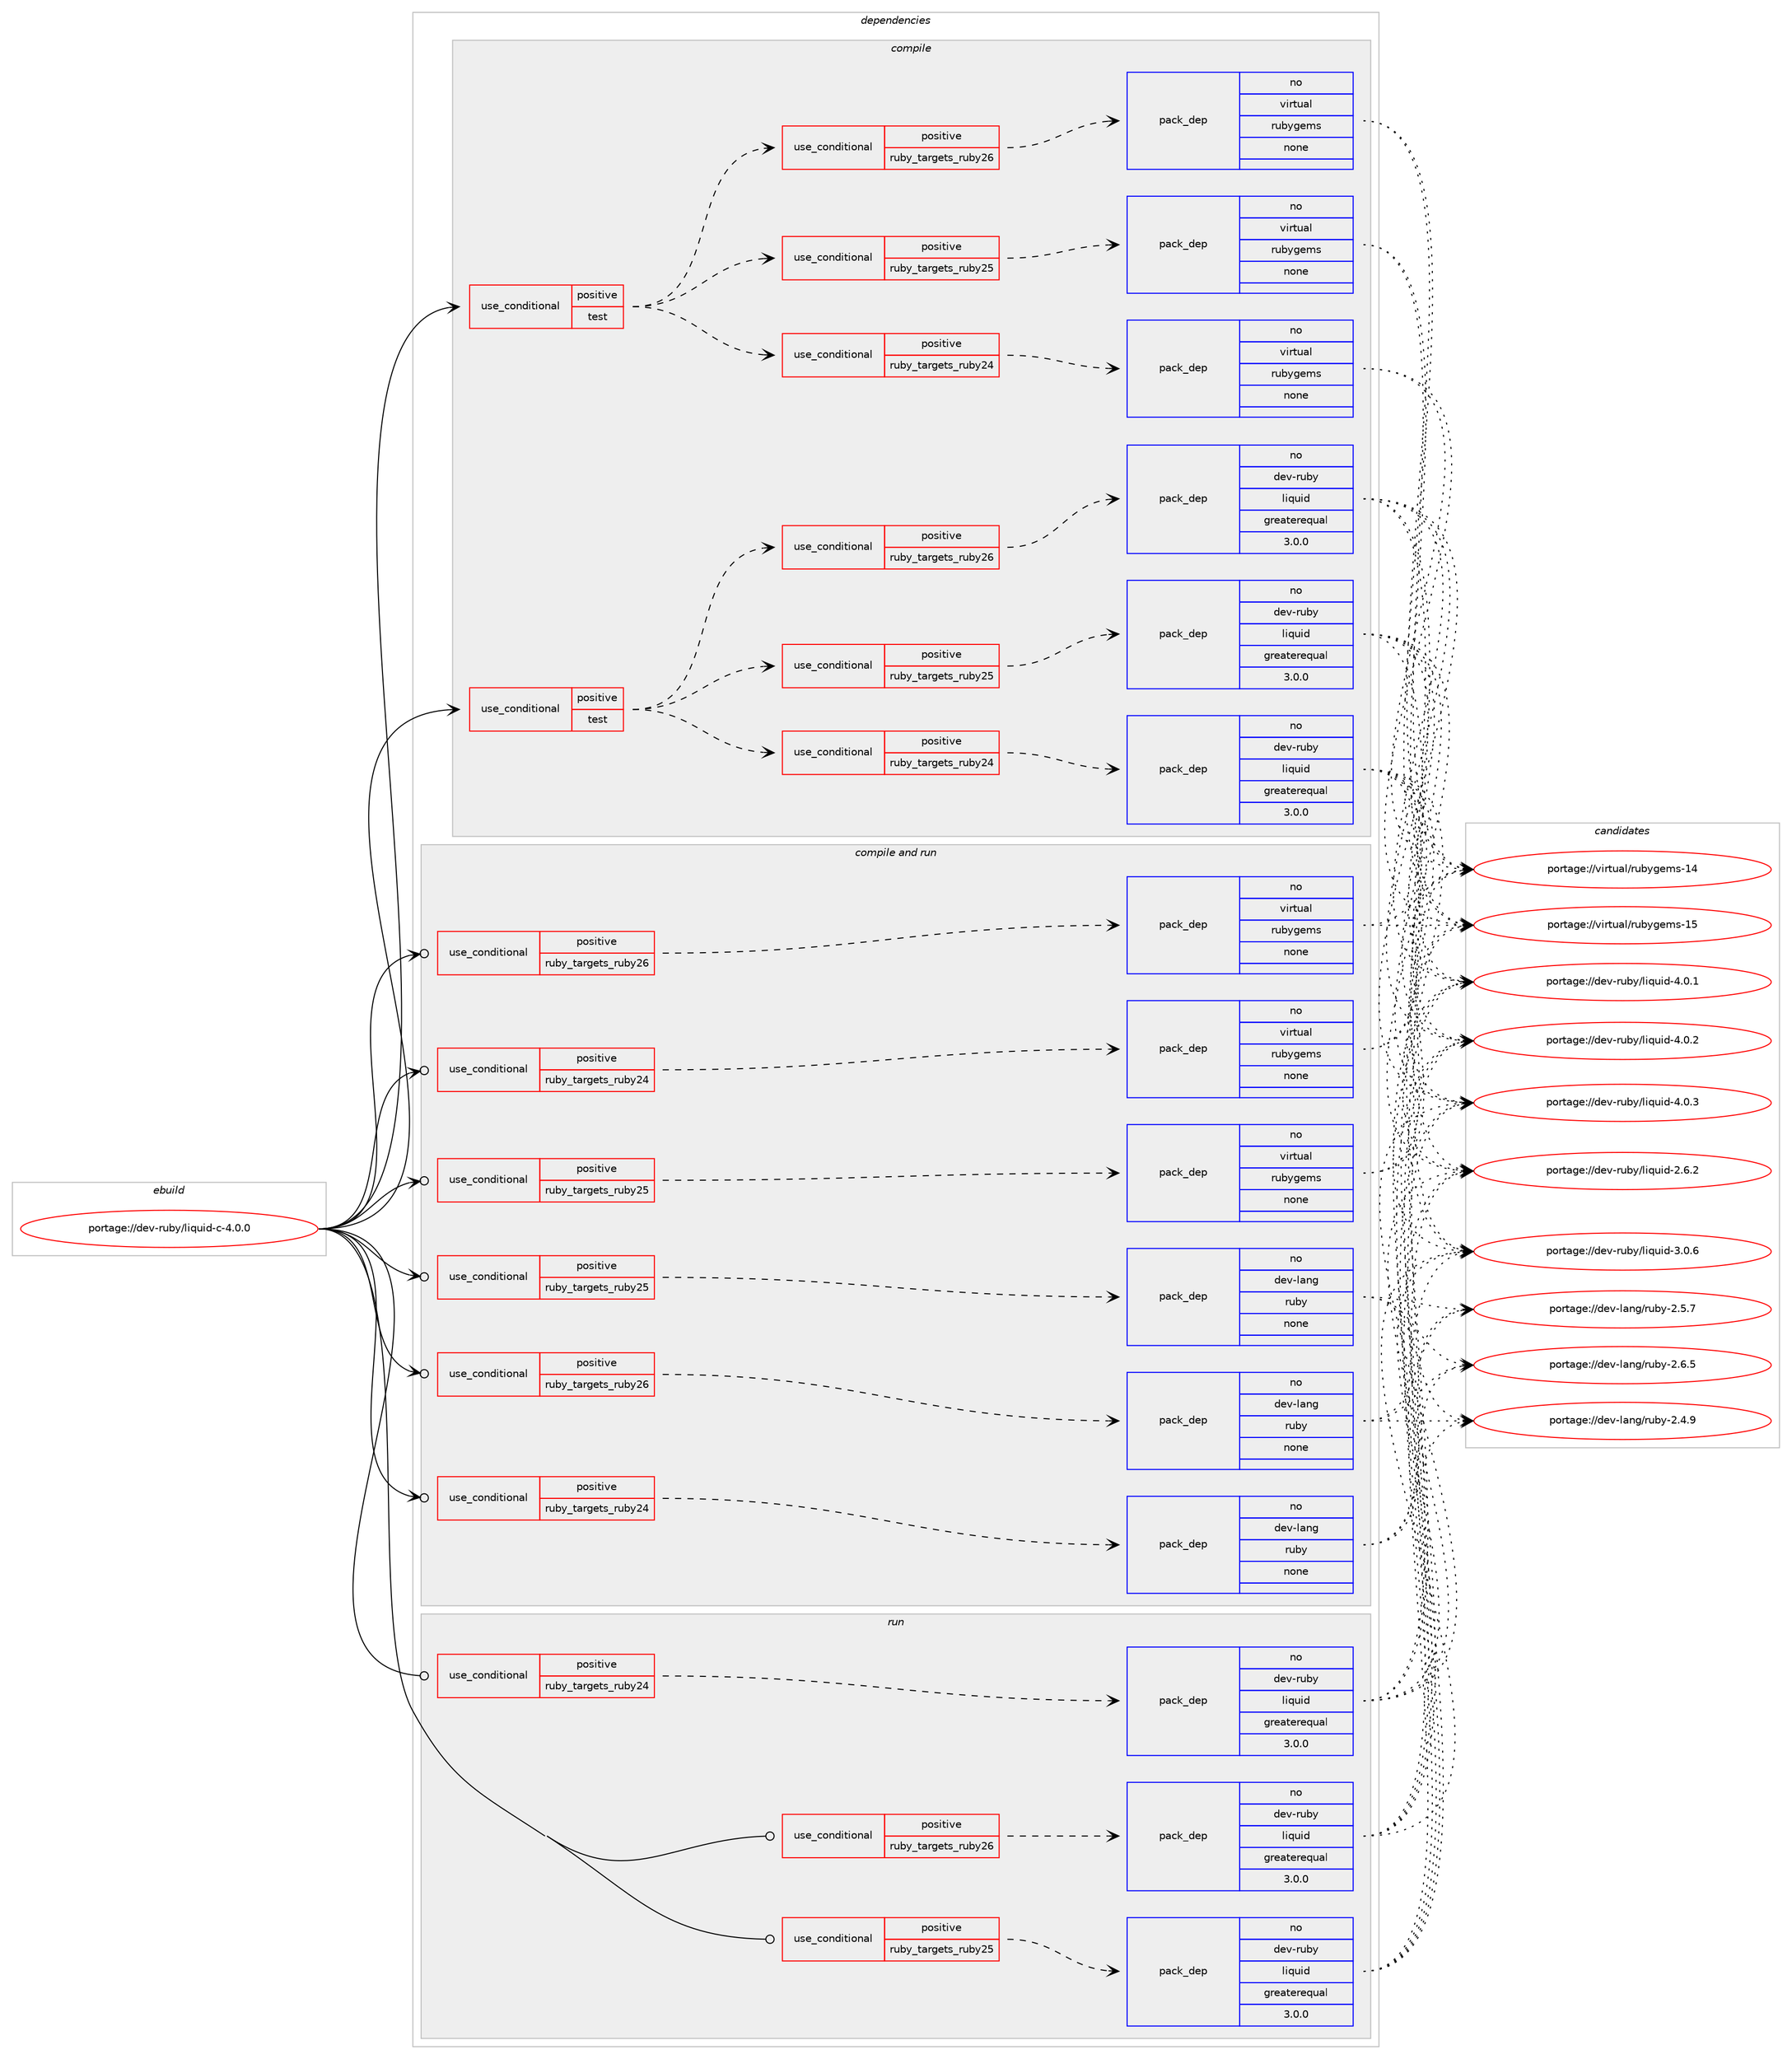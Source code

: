 digraph prolog {

# *************
# Graph options
# *************

newrank=true;
concentrate=true;
compound=true;
graph [rankdir=LR,fontname=Helvetica,fontsize=10,ranksep=1.5];#, ranksep=2.5, nodesep=0.2];
edge  [arrowhead=vee];
node  [fontname=Helvetica,fontsize=10];

# **********
# The ebuild
# **********

subgraph cluster_leftcol {
color=gray;
rank=same;
label=<<i>ebuild</i>>;
id [label="portage://dev-ruby/liquid-c-4.0.0", color=red, width=4, href="../dev-ruby/liquid-c-4.0.0.svg"];
}

# ****************
# The dependencies
# ****************

subgraph cluster_midcol {
color=gray;
label=<<i>dependencies</i>>;
subgraph cluster_compile {
fillcolor="#eeeeee";
style=filled;
label=<<i>compile</i>>;
subgraph cond55121 {
dependency226800 [label=<<TABLE BORDER="0" CELLBORDER="1" CELLSPACING="0" CELLPADDING="4"><TR><TD ROWSPAN="3" CELLPADDING="10">use_conditional</TD></TR><TR><TD>positive</TD></TR><TR><TD>test</TD></TR></TABLE>>, shape=none, color=red];
subgraph cond55122 {
dependency226801 [label=<<TABLE BORDER="0" CELLBORDER="1" CELLSPACING="0" CELLPADDING="4"><TR><TD ROWSPAN="3" CELLPADDING="10">use_conditional</TD></TR><TR><TD>positive</TD></TR><TR><TD>ruby_targets_ruby24</TD></TR></TABLE>>, shape=none, color=red];
subgraph pack168179 {
dependency226802 [label=<<TABLE BORDER="0" CELLBORDER="1" CELLSPACING="0" CELLPADDING="4" WIDTH="220"><TR><TD ROWSPAN="6" CELLPADDING="30">pack_dep</TD></TR><TR><TD WIDTH="110">no</TD></TR><TR><TD>dev-ruby</TD></TR><TR><TD>liquid</TD></TR><TR><TD>greaterequal</TD></TR><TR><TD>3.0.0</TD></TR></TABLE>>, shape=none, color=blue];
}
dependency226801:e -> dependency226802:w [weight=20,style="dashed",arrowhead="vee"];
}
dependency226800:e -> dependency226801:w [weight=20,style="dashed",arrowhead="vee"];
subgraph cond55123 {
dependency226803 [label=<<TABLE BORDER="0" CELLBORDER="1" CELLSPACING="0" CELLPADDING="4"><TR><TD ROWSPAN="3" CELLPADDING="10">use_conditional</TD></TR><TR><TD>positive</TD></TR><TR><TD>ruby_targets_ruby25</TD></TR></TABLE>>, shape=none, color=red];
subgraph pack168180 {
dependency226804 [label=<<TABLE BORDER="0" CELLBORDER="1" CELLSPACING="0" CELLPADDING="4" WIDTH="220"><TR><TD ROWSPAN="6" CELLPADDING="30">pack_dep</TD></TR><TR><TD WIDTH="110">no</TD></TR><TR><TD>dev-ruby</TD></TR><TR><TD>liquid</TD></TR><TR><TD>greaterequal</TD></TR><TR><TD>3.0.0</TD></TR></TABLE>>, shape=none, color=blue];
}
dependency226803:e -> dependency226804:w [weight=20,style="dashed",arrowhead="vee"];
}
dependency226800:e -> dependency226803:w [weight=20,style="dashed",arrowhead="vee"];
subgraph cond55124 {
dependency226805 [label=<<TABLE BORDER="0" CELLBORDER="1" CELLSPACING="0" CELLPADDING="4"><TR><TD ROWSPAN="3" CELLPADDING="10">use_conditional</TD></TR><TR><TD>positive</TD></TR><TR><TD>ruby_targets_ruby26</TD></TR></TABLE>>, shape=none, color=red];
subgraph pack168181 {
dependency226806 [label=<<TABLE BORDER="0" CELLBORDER="1" CELLSPACING="0" CELLPADDING="4" WIDTH="220"><TR><TD ROWSPAN="6" CELLPADDING="30">pack_dep</TD></TR><TR><TD WIDTH="110">no</TD></TR><TR><TD>dev-ruby</TD></TR><TR><TD>liquid</TD></TR><TR><TD>greaterequal</TD></TR><TR><TD>3.0.0</TD></TR></TABLE>>, shape=none, color=blue];
}
dependency226805:e -> dependency226806:w [weight=20,style="dashed",arrowhead="vee"];
}
dependency226800:e -> dependency226805:w [weight=20,style="dashed",arrowhead="vee"];
}
id:e -> dependency226800:w [weight=20,style="solid",arrowhead="vee"];
subgraph cond55125 {
dependency226807 [label=<<TABLE BORDER="0" CELLBORDER="1" CELLSPACING="0" CELLPADDING="4"><TR><TD ROWSPAN="3" CELLPADDING="10">use_conditional</TD></TR><TR><TD>positive</TD></TR><TR><TD>test</TD></TR></TABLE>>, shape=none, color=red];
subgraph cond55126 {
dependency226808 [label=<<TABLE BORDER="0" CELLBORDER="1" CELLSPACING="0" CELLPADDING="4"><TR><TD ROWSPAN="3" CELLPADDING="10">use_conditional</TD></TR><TR><TD>positive</TD></TR><TR><TD>ruby_targets_ruby24</TD></TR></TABLE>>, shape=none, color=red];
subgraph pack168182 {
dependency226809 [label=<<TABLE BORDER="0" CELLBORDER="1" CELLSPACING="0" CELLPADDING="4" WIDTH="220"><TR><TD ROWSPAN="6" CELLPADDING="30">pack_dep</TD></TR><TR><TD WIDTH="110">no</TD></TR><TR><TD>virtual</TD></TR><TR><TD>rubygems</TD></TR><TR><TD>none</TD></TR><TR><TD></TD></TR></TABLE>>, shape=none, color=blue];
}
dependency226808:e -> dependency226809:w [weight=20,style="dashed",arrowhead="vee"];
}
dependency226807:e -> dependency226808:w [weight=20,style="dashed",arrowhead="vee"];
subgraph cond55127 {
dependency226810 [label=<<TABLE BORDER="0" CELLBORDER="1" CELLSPACING="0" CELLPADDING="4"><TR><TD ROWSPAN="3" CELLPADDING="10">use_conditional</TD></TR><TR><TD>positive</TD></TR><TR><TD>ruby_targets_ruby25</TD></TR></TABLE>>, shape=none, color=red];
subgraph pack168183 {
dependency226811 [label=<<TABLE BORDER="0" CELLBORDER="1" CELLSPACING="0" CELLPADDING="4" WIDTH="220"><TR><TD ROWSPAN="6" CELLPADDING="30">pack_dep</TD></TR><TR><TD WIDTH="110">no</TD></TR><TR><TD>virtual</TD></TR><TR><TD>rubygems</TD></TR><TR><TD>none</TD></TR><TR><TD></TD></TR></TABLE>>, shape=none, color=blue];
}
dependency226810:e -> dependency226811:w [weight=20,style="dashed",arrowhead="vee"];
}
dependency226807:e -> dependency226810:w [weight=20,style="dashed",arrowhead="vee"];
subgraph cond55128 {
dependency226812 [label=<<TABLE BORDER="0" CELLBORDER="1" CELLSPACING="0" CELLPADDING="4"><TR><TD ROWSPAN="3" CELLPADDING="10">use_conditional</TD></TR><TR><TD>positive</TD></TR><TR><TD>ruby_targets_ruby26</TD></TR></TABLE>>, shape=none, color=red];
subgraph pack168184 {
dependency226813 [label=<<TABLE BORDER="0" CELLBORDER="1" CELLSPACING="0" CELLPADDING="4" WIDTH="220"><TR><TD ROWSPAN="6" CELLPADDING="30">pack_dep</TD></TR><TR><TD WIDTH="110">no</TD></TR><TR><TD>virtual</TD></TR><TR><TD>rubygems</TD></TR><TR><TD>none</TD></TR><TR><TD></TD></TR></TABLE>>, shape=none, color=blue];
}
dependency226812:e -> dependency226813:w [weight=20,style="dashed",arrowhead="vee"];
}
dependency226807:e -> dependency226812:w [weight=20,style="dashed",arrowhead="vee"];
}
id:e -> dependency226807:w [weight=20,style="solid",arrowhead="vee"];
}
subgraph cluster_compileandrun {
fillcolor="#eeeeee";
style=filled;
label=<<i>compile and run</i>>;
subgraph cond55129 {
dependency226814 [label=<<TABLE BORDER="0" CELLBORDER="1" CELLSPACING="0" CELLPADDING="4"><TR><TD ROWSPAN="3" CELLPADDING="10">use_conditional</TD></TR><TR><TD>positive</TD></TR><TR><TD>ruby_targets_ruby24</TD></TR></TABLE>>, shape=none, color=red];
subgraph pack168185 {
dependency226815 [label=<<TABLE BORDER="0" CELLBORDER="1" CELLSPACING="0" CELLPADDING="4" WIDTH="220"><TR><TD ROWSPAN="6" CELLPADDING="30">pack_dep</TD></TR><TR><TD WIDTH="110">no</TD></TR><TR><TD>dev-lang</TD></TR><TR><TD>ruby</TD></TR><TR><TD>none</TD></TR><TR><TD></TD></TR></TABLE>>, shape=none, color=blue];
}
dependency226814:e -> dependency226815:w [weight=20,style="dashed",arrowhead="vee"];
}
id:e -> dependency226814:w [weight=20,style="solid",arrowhead="odotvee"];
subgraph cond55130 {
dependency226816 [label=<<TABLE BORDER="0" CELLBORDER="1" CELLSPACING="0" CELLPADDING="4"><TR><TD ROWSPAN="3" CELLPADDING="10">use_conditional</TD></TR><TR><TD>positive</TD></TR><TR><TD>ruby_targets_ruby24</TD></TR></TABLE>>, shape=none, color=red];
subgraph pack168186 {
dependency226817 [label=<<TABLE BORDER="0" CELLBORDER="1" CELLSPACING="0" CELLPADDING="4" WIDTH="220"><TR><TD ROWSPAN="6" CELLPADDING="30">pack_dep</TD></TR><TR><TD WIDTH="110">no</TD></TR><TR><TD>virtual</TD></TR><TR><TD>rubygems</TD></TR><TR><TD>none</TD></TR><TR><TD></TD></TR></TABLE>>, shape=none, color=blue];
}
dependency226816:e -> dependency226817:w [weight=20,style="dashed",arrowhead="vee"];
}
id:e -> dependency226816:w [weight=20,style="solid",arrowhead="odotvee"];
subgraph cond55131 {
dependency226818 [label=<<TABLE BORDER="0" CELLBORDER="1" CELLSPACING="0" CELLPADDING="4"><TR><TD ROWSPAN="3" CELLPADDING="10">use_conditional</TD></TR><TR><TD>positive</TD></TR><TR><TD>ruby_targets_ruby25</TD></TR></TABLE>>, shape=none, color=red];
subgraph pack168187 {
dependency226819 [label=<<TABLE BORDER="0" CELLBORDER="1" CELLSPACING="0" CELLPADDING="4" WIDTH="220"><TR><TD ROWSPAN="6" CELLPADDING="30">pack_dep</TD></TR><TR><TD WIDTH="110">no</TD></TR><TR><TD>dev-lang</TD></TR><TR><TD>ruby</TD></TR><TR><TD>none</TD></TR><TR><TD></TD></TR></TABLE>>, shape=none, color=blue];
}
dependency226818:e -> dependency226819:w [weight=20,style="dashed",arrowhead="vee"];
}
id:e -> dependency226818:w [weight=20,style="solid",arrowhead="odotvee"];
subgraph cond55132 {
dependency226820 [label=<<TABLE BORDER="0" CELLBORDER="1" CELLSPACING="0" CELLPADDING="4"><TR><TD ROWSPAN="3" CELLPADDING="10">use_conditional</TD></TR><TR><TD>positive</TD></TR><TR><TD>ruby_targets_ruby25</TD></TR></TABLE>>, shape=none, color=red];
subgraph pack168188 {
dependency226821 [label=<<TABLE BORDER="0" CELLBORDER="1" CELLSPACING="0" CELLPADDING="4" WIDTH="220"><TR><TD ROWSPAN="6" CELLPADDING="30">pack_dep</TD></TR><TR><TD WIDTH="110">no</TD></TR><TR><TD>virtual</TD></TR><TR><TD>rubygems</TD></TR><TR><TD>none</TD></TR><TR><TD></TD></TR></TABLE>>, shape=none, color=blue];
}
dependency226820:e -> dependency226821:w [weight=20,style="dashed",arrowhead="vee"];
}
id:e -> dependency226820:w [weight=20,style="solid",arrowhead="odotvee"];
subgraph cond55133 {
dependency226822 [label=<<TABLE BORDER="0" CELLBORDER="1" CELLSPACING="0" CELLPADDING="4"><TR><TD ROWSPAN="3" CELLPADDING="10">use_conditional</TD></TR><TR><TD>positive</TD></TR><TR><TD>ruby_targets_ruby26</TD></TR></TABLE>>, shape=none, color=red];
subgraph pack168189 {
dependency226823 [label=<<TABLE BORDER="0" CELLBORDER="1" CELLSPACING="0" CELLPADDING="4" WIDTH="220"><TR><TD ROWSPAN="6" CELLPADDING="30">pack_dep</TD></TR><TR><TD WIDTH="110">no</TD></TR><TR><TD>dev-lang</TD></TR><TR><TD>ruby</TD></TR><TR><TD>none</TD></TR><TR><TD></TD></TR></TABLE>>, shape=none, color=blue];
}
dependency226822:e -> dependency226823:w [weight=20,style="dashed",arrowhead="vee"];
}
id:e -> dependency226822:w [weight=20,style="solid",arrowhead="odotvee"];
subgraph cond55134 {
dependency226824 [label=<<TABLE BORDER="0" CELLBORDER="1" CELLSPACING="0" CELLPADDING="4"><TR><TD ROWSPAN="3" CELLPADDING="10">use_conditional</TD></TR><TR><TD>positive</TD></TR><TR><TD>ruby_targets_ruby26</TD></TR></TABLE>>, shape=none, color=red];
subgraph pack168190 {
dependency226825 [label=<<TABLE BORDER="0" CELLBORDER="1" CELLSPACING="0" CELLPADDING="4" WIDTH="220"><TR><TD ROWSPAN="6" CELLPADDING="30">pack_dep</TD></TR><TR><TD WIDTH="110">no</TD></TR><TR><TD>virtual</TD></TR><TR><TD>rubygems</TD></TR><TR><TD>none</TD></TR><TR><TD></TD></TR></TABLE>>, shape=none, color=blue];
}
dependency226824:e -> dependency226825:w [weight=20,style="dashed",arrowhead="vee"];
}
id:e -> dependency226824:w [weight=20,style="solid",arrowhead="odotvee"];
}
subgraph cluster_run {
fillcolor="#eeeeee";
style=filled;
label=<<i>run</i>>;
subgraph cond55135 {
dependency226826 [label=<<TABLE BORDER="0" CELLBORDER="1" CELLSPACING="0" CELLPADDING="4"><TR><TD ROWSPAN="3" CELLPADDING="10">use_conditional</TD></TR><TR><TD>positive</TD></TR><TR><TD>ruby_targets_ruby24</TD></TR></TABLE>>, shape=none, color=red];
subgraph pack168191 {
dependency226827 [label=<<TABLE BORDER="0" CELLBORDER="1" CELLSPACING="0" CELLPADDING="4" WIDTH="220"><TR><TD ROWSPAN="6" CELLPADDING="30">pack_dep</TD></TR><TR><TD WIDTH="110">no</TD></TR><TR><TD>dev-ruby</TD></TR><TR><TD>liquid</TD></TR><TR><TD>greaterequal</TD></TR><TR><TD>3.0.0</TD></TR></TABLE>>, shape=none, color=blue];
}
dependency226826:e -> dependency226827:w [weight=20,style="dashed",arrowhead="vee"];
}
id:e -> dependency226826:w [weight=20,style="solid",arrowhead="odot"];
subgraph cond55136 {
dependency226828 [label=<<TABLE BORDER="0" CELLBORDER="1" CELLSPACING="0" CELLPADDING="4"><TR><TD ROWSPAN="3" CELLPADDING="10">use_conditional</TD></TR><TR><TD>positive</TD></TR><TR><TD>ruby_targets_ruby25</TD></TR></TABLE>>, shape=none, color=red];
subgraph pack168192 {
dependency226829 [label=<<TABLE BORDER="0" CELLBORDER="1" CELLSPACING="0" CELLPADDING="4" WIDTH="220"><TR><TD ROWSPAN="6" CELLPADDING="30">pack_dep</TD></TR><TR><TD WIDTH="110">no</TD></TR><TR><TD>dev-ruby</TD></TR><TR><TD>liquid</TD></TR><TR><TD>greaterequal</TD></TR><TR><TD>3.0.0</TD></TR></TABLE>>, shape=none, color=blue];
}
dependency226828:e -> dependency226829:w [weight=20,style="dashed",arrowhead="vee"];
}
id:e -> dependency226828:w [weight=20,style="solid",arrowhead="odot"];
subgraph cond55137 {
dependency226830 [label=<<TABLE BORDER="0" CELLBORDER="1" CELLSPACING="0" CELLPADDING="4"><TR><TD ROWSPAN="3" CELLPADDING="10">use_conditional</TD></TR><TR><TD>positive</TD></TR><TR><TD>ruby_targets_ruby26</TD></TR></TABLE>>, shape=none, color=red];
subgraph pack168193 {
dependency226831 [label=<<TABLE BORDER="0" CELLBORDER="1" CELLSPACING="0" CELLPADDING="4" WIDTH="220"><TR><TD ROWSPAN="6" CELLPADDING="30">pack_dep</TD></TR><TR><TD WIDTH="110">no</TD></TR><TR><TD>dev-ruby</TD></TR><TR><TD>liquid</TD></TR><TR><TD>greaterequal</TD></TR><TR><TD>3.0.0</TD></TR></TABLE>>, shape=none, color=blue];
}
dependency226830:e -> dependency226831:w [weight=20,style="dashed",arrowhead="vee"];
}
id:e -> dependency226830:w [weight=20,style="solid",arrowhead="odot"];
}
}

# **************
# The candidates
# **************

subgraph cluster_choices {
rank=same;
color=gray;
label=<<i>candidates</i>>;

subgraph choice168179 {
color=black;
nodesep=1;
choiceportage100101118451141179812147108105113117105100455046544650 [label="portage://dev-ruby/liquid-2.6.2", color=red, width=4,href="../dev-ruby/liquid-2.6.2.svg"];
choiceportage100101118451141179812147108105113117105100455146484654 [label="portage://dev-ruby/liquid-3.0.6", color=red, width=4,href="../dev-ruby/liquid-3.0.6.svg"];
choiceportage100101118451141179812147108105113117105100455246484649 [label="portage://dev-ruby/liquid-4.0.1", color=red, width=4,href="../dev-ruby/liquid-4.0.1.svg"];
choiceportage100101118451141179812147108105113117105100455246484650 [label="portage://dev-ruby/liquid-4.0.2", color=red, width=4,href="../dev-ruby/liquid-4.0.2.svg"];
choiceportage100101118451141179812147108105113117105100455246484651 [label="portage://dev-ruby/liquid-4.0.3", color=red, width=4,href="../dev-ruby/liquid-4.0.3.svg"];
dependency226802:e -> choiceportage100101118451141179812147108105113117105100455046544650:w [style=dotted,weight="100"];
dependency226802:e -> choiceportage100101118451141179812147108105113117105100455146484654:w [style=dotted,weight="100"];
dependency226802:e -> choiceportage100101118451141179812147108105113117105100455246484649:w [style=dotted,weight="100"];
dependency226802:e -> choiceportage100101118451141179812147108105113117105100455246484650:w [style=dotted,weight="100"];
dependency226802:e -> choiceportage100101118451141179812147108105113117105100455246484651:w [style=dotted,weight="100"];
}
subgraph choice168180 {
color=black;
nodesep=1;
choiceportage100101118451141179812147108105113117105100455046544650 [label="portage://dev-ruby/liquid-2.6.2", color=red, width=4,href="../dev-ruby/liquid-2.6.2.svg"];
choiceportage100101118451141179812147108105113117105100455146484654 [label="portage://dev-ruby/liquid-3.0.6", color=red, width=4,href="../dev-ruby/liquid-3.0.6.svg"];
choiceportage100101118451141179812147108105113117105100455246484649 [label="portage://dev-ruby/liquid-4.0.1", color=red, width=4,href="../dev-ruby/liquid-4.0.1.svg"];
choiceportage100101118451141179812147108105113117105100455246484650 [label="portage://dev-ruby/liquid-4.0.2", color=red, width=4,href="../dev-ruby/liquid-4.0.2.svg"];
choiceportage100101118451141179812147108105113117105100455246484651 [label="portage://dev-ruby/liquid-4.0.3", color=red, width=4,href="../dev-ruby/liquid-4.0.3.svg"];
dependency226804:e -> choiceportage100101118451141179812147108105113117105100455046544650:w [style=dotted,weight="100"];
dependency226804:e -> choiceportage100101118451141179812147108105113117105100455146484654:w [style=dotted,weight="100"];
dependency226804:e -> choiceportage100101118451141179812147108105113117105100455246484649:w [style=dotted,weight="100"];
dependency226804:e -> choiceportage100101118451141179812147108105113117105100455246484650:w [style=dotted,weight="100"];
dependency226804:e -> choiceportage100101118451141179812147108105113117105100455246484651:w [style=dotted,weight="100"];
}
subgraph choice168181 {
color=black;
nodesep=1;
choiceportage100101118451141179812147108105113117105100455046544650 [label="portage://dev-ruby/liquid-2.6.2", color=red, width=4,href="../dev-ruby/liquid-2.6.2.svg"];
choiceportage100101118451141179812147108105113117105100455146484654 [label="portage://dev-ruby/liquid-3.0.6", color=red, width=4,href="../dev-ruby/liquid-3.0.6.svg"];
choiceportage100101118451141179812147108105113117105100455246484649 [label="portage://dev-ruby/liquid-4.0.1", color=red, width=4,href="../dev-ruby/liquid-4.0.1.svg"];
choiceportage100101118451141179812147108105113117105100455246484650 [label="portage://dev-ruby/liquid-4.0.2", color=red, width=4,href="../dev-ruby/liquid-4.0.2.svg"];
choiceportage100101118451141179812147108105113117105100455246484651 [label="portage://dev-ruby/liquid-4.0.3", color=red, width=4,href="../dev-ruby/liquid-4.0.3.svg"];
dependency226806:e -> choiceportage100101118451141179812147108105113117105100455046544650:w [style=dotted,weight="100"];
dependency226806:e -> choiceportage100101118451141179812147108105113117105100455146484654:w [style=dotted,weight="100"];
dependency226806:e -> choiceportage100101118451141179812147108105113117105100455246484649:w [style=dotted,weight="100"];
dependency226806:e -> choiceportage100101118451141179812147108105113117105100455246484650:w [style=dotted,weight="100"];
dependency226806:e -> choiceportage100101118451141179812147108105113117105100455246484651:w [style=dotted,weight="100"];
}
subgraph choice168182 {
color=black;
nodesep=1;
choiceportage118105114116117971084711411798121103101109115454952 [label="portage://virtual/rubygems-14", color=red, width=4,href="../virtual/rubygems-14.svg"];
choiceportage118105114116117971084711411798121103101109115454953 [label="portage://virtual/rubygems-15", color=red, width=4,href="../virtual/rubygems-15.svg"];
dependency226809:e -> choiceportage118105114116117971084711411798121103101109115454952:w [style=dotted,weight="100"];
dependency226809:e -> choiceportage118105114116117971084711411798121103101109115454953:w [style=dotted,weight="100"];
}
subgraph choice168183 {
color=black;
nodesep=1;
choiceportage118105114116117971084711411798121103101109115454952 [label="portage://virtual/rubygems-14", color=red, width=4,href="../virtual/rubygems-14.svg"];
choiceportage118105114116117971084711411798121103101109115454953 [label="portage://virtual/rubygems-15", color=red, width=4,href="../virtual/rubygems-15.svg"];
dependency226811:e -> choiceportage118105114116117971084711411798121103101109115454952:w [style=dotted,weight="100"];
dependency226811:e -> choiceportage118105114116117971084711411798121103101109115454953:w [style=dotted,weight="100"];
}
subgraph choice168184 {
color=black;
nodesep=1;
choiceportage118105114116117971084711411798121103101109115454952 [label="portage://virtual/rubygems-14", color=red, width=4,href="../virtual/rubygems-14.svg"];
choiceportage118105114116117971084711411798121103101109115454953 [label="portage://virtual/rubygems-15", color=red, width=4,href="../virtual/rubygems-15.svg"];
dependency226813:e -> choiceportage118105114116117971084711411798121103101109115454952:w [style=dotted,weight="100"];
dependency226813:e -> choiceportage118105114116117971084711411798121103101109115454953:w [style=dotted,weight="100"];
}
subgraph choice168185 {
color=black;
nodesep=1;
choiceportage10010111845108971101034711411798121455046524657 [label="portage://dev-lang/ruby-2.4.9", color=red, width=4,href="../dev-lang/ruby-2.4.9.svg"];
choiceportage10010111845108971101034711411798121455046534655 [label="portage://dev-lang/ruby-2.5.7", color=red, width=4,href="../dev-lang/ruby-2.5.7.svg"];
choiceportage10010111845108971101034711411798121455046544653 [label="portage://dev-lang/ruby-2.6.5", color=red, width=4,href="../dev-lang/ruby-2.6.5.svg"];
dependency226815:e -> choiceportage10010111845108971101034711411798121455046524657:w [style=dotted,weight="100"];
dependency226815:e -> choiceportage10010111845108971101034711411798121455046534655:w [style=dotted,weight="100"];
dependency226815:e -> choiceportage10010111845108971101034711411798121455046544653:w [style=dotted,weight="100"];
}
subgraph choice168186 {
color=black;
nodesep=1;
choiceportage118105114116117971084711411798121103101109115454952 [label="portage://virtual/rubygems-14", color=red, width=4,href="../virtual/rubygems-14.svg"];
choiceportage118105114116117971084711411798121103101109115454953 [label="portage://virtual/rubygems-15", color=red, width=4,href="../virtual/rubygems-15.svg"];
dependency226817:e -> choiceportage118105114116117971084711411798121103101109115454952:w [style=dotted,weight="100"];
dependency226817:e -> choiceportage118105114116117971084711411798121103101109115454953:w [style=dotted,weight="100"];
}
subgraph choice168187 {
color=black;
nodesep=1;
choiceportage10010111845108971101034711411798121455046524657 [label="portage://dev-lang/ruby-2.4.9", color=red, width=4,href="../dev-lang/ruby-2.4.9.svg"];
choiceportage10010111845108971101034711411798121455046534655 [label="portage://dev-lang/ruby-2.5.7", color=red, width=4,href="../dev-lang/ruby-2.5.7.svg"];
choiceportage10010111845108971101034711411798121455046544653 [label="portage://dev-lang/ruby-2.6.5", color=red, width=4,href="../dev-lang/ruby-2.6.5.svg"];
dependency226819:e -> choiceportage10010111845108971101034711411798121455046524657:w [style=dotted,weight="100"];
dependency226819:e -> choiceportage10010111845108971101034711411798121455046534655:w [style=dotted,weight="100"];
dependency226819:e -> choiceportage10010111845108971101034711411798121455046544653:w [style=dotted,weight="100"];
}
subgraph choice168188 {
color=black;
nodesep=1;
choiceportage118105114116117971084711411798121103101109115454952 [label="portage://virtual/rubygems-14", color=red, width=4,href="../virtual/rubygems-14.svg"];
choiceportage118105114116117971084711411798121103101109115454953 [label="portage://virtual/rubygems-15", color=red, width=4,href="../virtual/rubygems-15.svg"];
dependency226821:e -> choiceportage118105114116117971084711411798121103101109115454952:w [style=dotted,weight="100"];
dependency226821:e -> choiceportage118105114116117971084711411798121103101109115454953:w [style=dotted,weight="100"];
}
subgraph choice168189 {
color=black;
nodesep=1;
choiceportage10010111845108971101034711411798121455046524657 [label="portage://dev-lang/ruby-2.4.9", color=red, width=4,href="../dev-lang/ruby-2.4.9.svg"];
choiceportage10010111845108971101034711411798121455046534655 [label="portage://dev-lang/ruby-2.5.7", color=red, width=4,href="../dev-lang/ruby-2.5.7.svg"];
choiceportage10010111845108971101034711411798121455046544653 [label="portage://dev-lang/ruby-2.6.5", color=red, width=4,href="../dev-lang/ruby-2.6.5.svg"];
dependency226823:e -> choiceportage10010111845108971101034711411798121455046524657:w [style=dotted,weight="100"];
dependency226823:e -> choiceportage10010111845108971101034711411798121455046534655:w [style=dotted,weight="100"];
dependency226823:e -> choiceportage10010111845108971101034711411798121455046544653:w [style=dotted,weight="100"];
}
subgraph choice168190 {
color=black;
nodesep=1;
choiceportage118105114116117971084711411798121103101109115454952 [label="portage://virtual/rubygems-14", color=red, width=4,href="../virtual/rubygems-14.svg"];
choiceportage118105114116117971084711411798121103101109115454953 [label="portage://virtual/rubygems-15", color=red, width=4,href="../virtual/rubygems-15.svg"];
dependency226825:e -> choiceportage118105114116117971084711411798121103101109115454952:w [style=dotted,weight="100"];
dependency226825:e -> choiceportage118105114116117971084711411798121103101109115454953:w [style=dotted,weight="100"];
}
subgraph choice168191 {
color=black;
nodesep=1;
choiceportage100101118451141179812147108105113117105100455046544650 [label="portage://dev-ruby/liquid-2.6.2", color=red, width=4,href="../dev-ruby/liquid-2.6.2.svg"];
choiceportage100101118451141179812147108105113117105100455146484654 [label="portage://dev-ruby/liquid-3.0.6", color=red, width=4,href="../dev-ruby/liquid-3.0.6.svg"];
choiceportage100101118451141179812147108105113117105100455246484649 [label="portage://dev-ruby/liquid-4.0.1", color=red, width=4,href="../dev-ruby/liquid-4.0.1.svg"];
choiceportage100101118451141179812147108105113117105100455246484650 [label="portage://dev-ruby/liquid-4.0.2", color=red, width=4,href="../dev-ruby/liquid-4.0.2.svg"];
choiceportage100101118451141179812147108105113117105100455246484651 [label="portage://dev-ruby/liquid-4.0.3", color=red, width=4,href="../dev-ruby/liquid-4.0.3.svg"];
dependency226827:e -> choiceportage100101118451141179812147108105113117105100455046544650:w [style=dotted,weight="100"];
dependency226827:e -> choiceportage100101118451141179812147108105113117105100455146484654:w [style=dotted,weight="100"];
dependency226827:e -> choiceportage100101118451141179812147108105113117105100455246484649:w [style=dotted,weight="100"];
dependency226827:e -> choiceportage100101118451141179812147108105113117105100455246484650:w [style=dotted,weight="100"];
dependency226827:e -> choiceportage100101118451141179812147108105113117105100455246484651:w [style=dotted,weight="100"];
}
subgraph choice168192 {
color=black;
nodesep=1;
choiceportage100101118451141179812147108105113117105100455046544650 [label="portage://dev-ruby/liquid-2.6.2", color=red, width=4,href="../dev-ruby/liquid-2.6.2.svg"];
choiceportage100101118451141179812147108105113117105100455146484654 [label="portage://dev-ruby/liquid-3.0.6", color=red, width=4,href="../dev-ruby/liquid-3.0.6.svg"];
choiceportage100101118451141179812147108105113117105100455246484649 [label="portage://dev-ruby/liquid-4.0.1", color=red, width=4,href="../dev-ruby/liquid-4.0.1.svg"];
choiceportage100101118451141179812147108105113117105100455246484650 [label="portage://dev-ruby/liquid-4.0.2", color=red, width=4,href="../dev-ruby/liquid-4.0.2.svg"];
choiceportage100101118451141179812147108105113117105100455246484651 [label="portage://dev-ruby/liquid-4.0.3", color=red, width=4,href="../dev-ruby/liquid-4.0.3.svg"];
dependency226829:e -> choiceportage100101118451141179812147108105113117105100455046544650:w [style=dotted,weight="100"];
dependency226829:e -> choiceportage100101118451141179812147108105113117105100455146484654:w [style=dotted,weight="100"];
dependency226829:e -> choiceportage100101118451141179812147108105113117105100455246484649:w [style=dotted,weight="100"];
dependency226829:e -> choiceportage100101118451141179812147108105113117105100455246484650:w [style=dotted,weight="100"];
dependency226829:e -> choiceportage100101118451141179812147108105113117105100455246484651:w [style=dotted,weight="100"];
}
subgraph choice168193 {
color=black;
nodesep=1;
choiceportage100101118451141179812147108105113117105100455046544650 [label="portage://dev-ruby/liquid-2.6.2", color=red, width=4,href="../dev-ruby/liquid-2.6.2.svg"];
choiceportage100101118451141179812147108105113117105100455146484654 [label="portage://dev-ruby/liquid-3.0.6", color=red, width=4,href="../dev-ruby/liquid-3.0.6.svg"];
choiceportage100101118451141179812147108105113117105100455246484649 [label="portage://dev-ruby/liquid-4.0.1", color=red, width=4,href="../dev-ruby/liquid-4.0.1.svg"];
choiceportage100101118451141179812147108105113117105100455246484650 [label="portage://dev-ruby/liquid-4.0.2", color=red, width=4,href="../dev-ruby/liquid-4.0.2.svg"];
choiceportage100101118451141179812147108105113117105100455246484651 [label="portage://dev-ruby/liquid-4.0.3", color=red, width=4,href="../dev-ruby/liquid-4.0.3.svg"];
dependency226831:e -> choiceportage100101118451141179812147108105113117105100455046544650:w [style=dotted,weight="100"];
dependency226831:e -> choiceportage100101118451141179812147108105113117105100455146484654:w [style=dotted,weight="100"];
dependency226831:e -> choiceportage100101118451141179812147108105113117105100455246484649:w [style=dotted,weight="100"];
dependency226831:e -> choiceportage100101118451141179812147108105113117105100455246484650:w [style=dotted,weight="100"];
dependency226831:e -> choiceportage100101118451141179812147108105113117105100455246484651:w [style=dotted,weight="100"];
}
}

}
